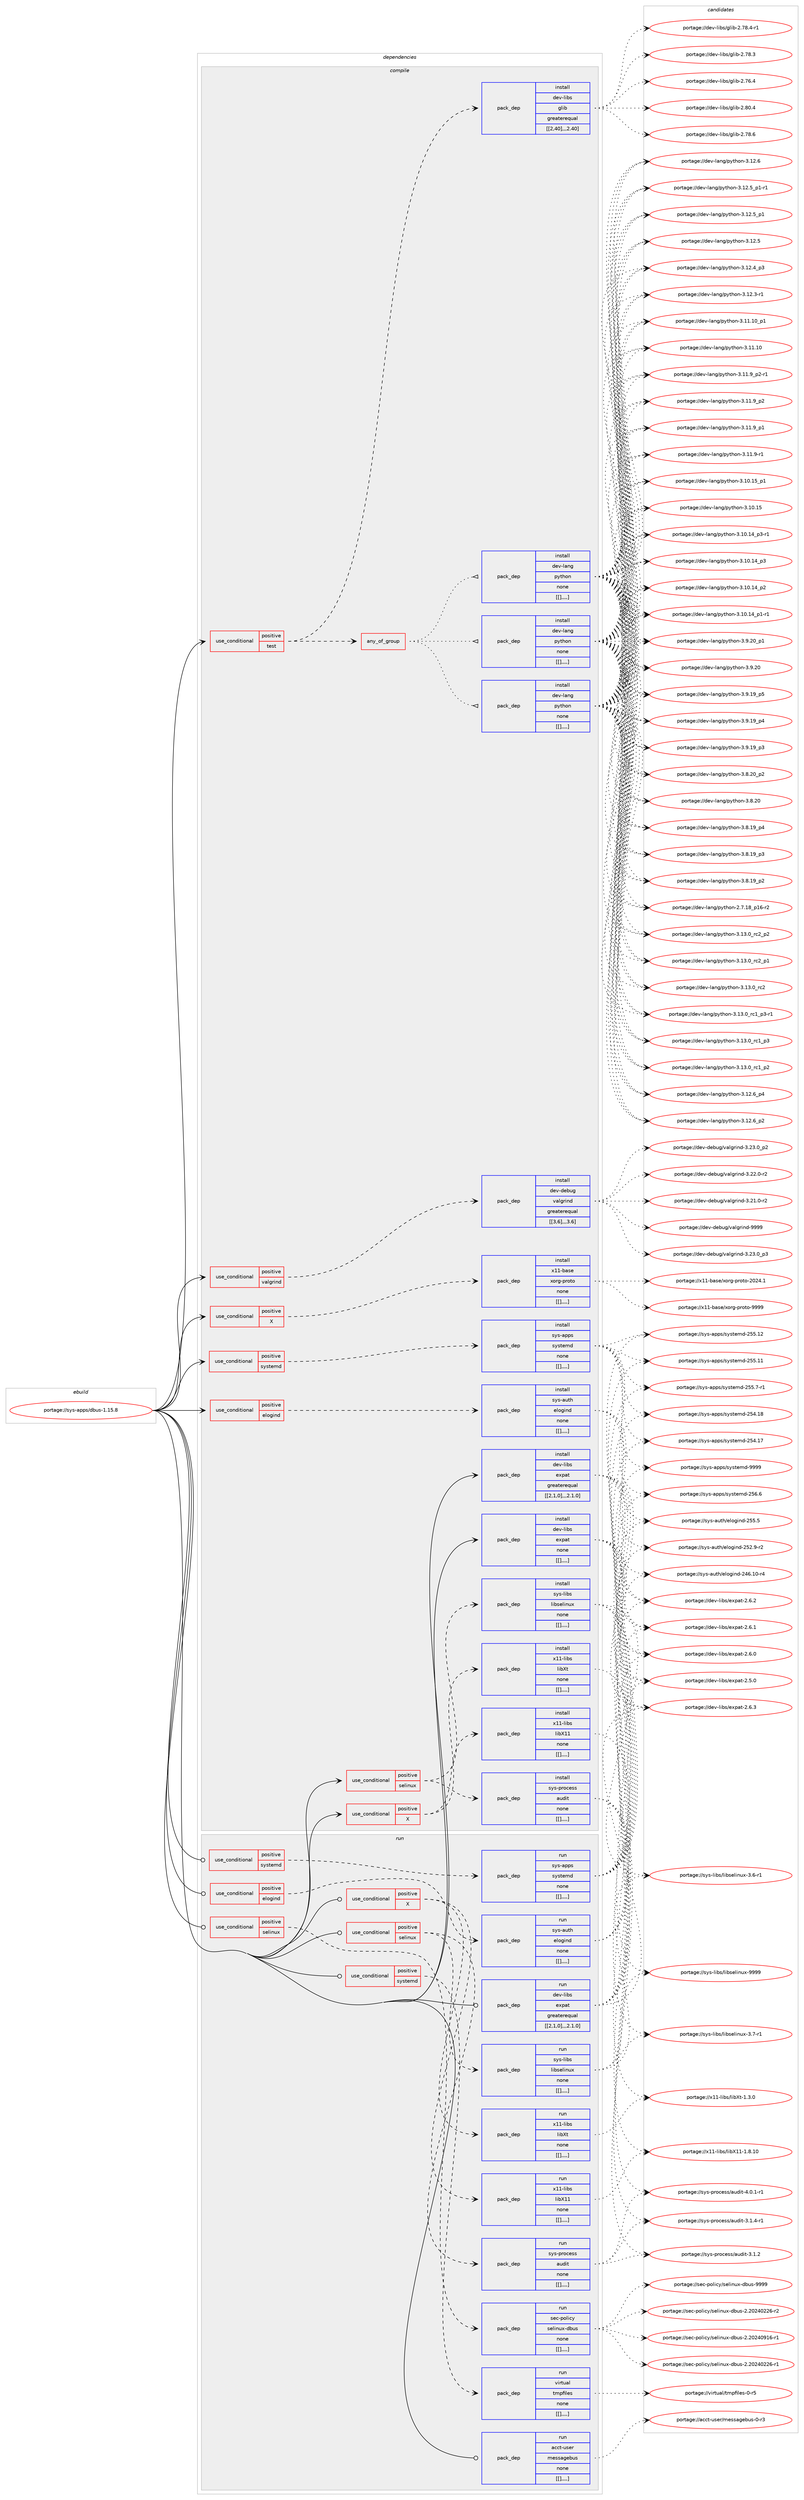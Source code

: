 digraph prolog {

# *************
# Graph options
# *************

newrank=true;
concentrate=true;
compound=true;
graph [rankdir=LR,fontname=Helvetica,fontsize=10,ranksep=1.5];#, ranksep=2.5, nodesep=0.2];
edge  [arrowhead=vee];
node  [fontname=Helvetica,fontsize=10];

# **********
# The ebuild
# **********

subgraph cluster_leftcol {
color=gray;
label=<<i>ebuild</i>>;
id [label="portage://sys-apps/dbus-1.15.8", color=red, width=4, href="../sys-apps/dbus-1.15.8.svg"];
}

# ****************
# The dependencies
# ****************

subgraph cluster_midcol {
color=gray;
label=<<i>dependencies</i>>;
subgraph cluster_compile {
fillcolor="#eeeeee";
style=filled;
label=<<i>compile</i>>;
subgraph cond2495 {
dependency7117 [label=<<TABLE BORDER="0" CELLBORDER="1" CELLSPACING="0" CELLPADDING="4"><TR><TD ROWSPAN="3" CELLPADDING="10">use_conditional</TD></TR><TR><TD>positive</TD></TR><TR><TD>X</TD></TR></TABLE>>, shape=none, color=red];
subgraph pack4599 {
dependency7118 [label=<<TABLE BORDER="0" CELLBORDER="1" CELLSPACING="0" CELLPADDING="4" WIDTH="220"><TR><TD ROWSPAN="6" CELLPADDING="30">pack_dep</TD></TR><TR><TD WIDTH="110">install</TD></TR><TR><TD>x11-base</TD></TR><TR><TD>xorg-proto</TD></TR><TR><TD>none</TD></TR><TR><TD>[[],,,,]</TD></TR></TABLE>>, shape=none, color=blue];
}
dependency7117:e -> dependency7118:w [weight=20,style="dashed",arrowhead="vee"];
}
id:e -> dependency7117:w [weight=20,style="solid",arrowhead="vee"];
subgraph cond2496 {
dependency7119 [label=<<TABLE BORDER="0" CELLBORDER="1" CELLSPACING="0" CELLPADDING="4"><TR><TD ROWSPAN="3" CELLPADDING="10">use_conditional</TD></TR><TR><TD>positive</TD></TR><TR><TD>X</TD></TR></TABLE>>, shape=none, color=red];
subgraph pack4600 {
dependency7120 [label=<<TABLE BORDER="0" CELLBORDER="1" CELLSPACING="0" CELLPADDING="4" WIDTH="220"><TR><TD ROWSPAN="6" CELLPADDING="30">pack_dep</TD></TR><TR><TD WIDTH="110">install</TD></TR><TR><TD>x11-libs</TD></TR><TR><TD>libX11</TD></TR><TR><TD>none</TD></TR><TR><TD>[[],,,,]</TD></TR></TABLE>>, shape=none, color=blue];
}
dependency7119:e -> dependency7120:w [weight=20,style="dashed",arrowhead="vee"];
subgraph pack4601 {
dependency7121 [label=<<TABLE BORDER="0" CELLBORDER="1" CELLSPACING="0" CELLPADDING="4" WIDTH="220"><TR><TD ROWSPAN="6" CELLPADDING="30">pack_dep</TD></TR><TR><TD WIDTH="110">install</TD></TR><TR><TD>x11-libs</TD></TR><TR><TD>libXt</TD></TR><TR><TD>none</TD></TR><TR><TD>[[],,,,]</TD></TR></TABLE>>, shape=none, color=blue];
}
dependency7119:e -> dependency7121:w [weight=20,style="dashed",arrowhead="vee"];
}
id:e -> dependency7119:w [weight=20,style="solid",arrowhead="vee"];
subgraph cond2497 {
dependency7122 [label=<<TABLE BORDER="0" CELLBORDER="1" CELLSPACING="0" CELLPADDING="4"><TR><TD ROWSPAN="3" CELLPADDING="10">use_conditional</TD></TR><TR><TD>positive</TD></TR><TR><TD>elogind</TD></TR></TABLE>>, shape=none, color=red];
subgraph pack4602 {
dependency7123 [label=<<TABLE BORDER="0" CELLBORDER="1" CELLSPACING="0" CELLPADDING="4" WIDTH="220"><TR><TD ROWSPAN="6" CELLPADDING="30">pack_dep</TD></TR><TR><TD WIDTH="110">install</TD></TR><TR><TD>sys-auth</TD></TR><TR><TD>elogind</TD></TR><TR><TD>none</TD></TR><TR><TD>[[],,,,]</TD></TR></TABLE>>, shape=none, color=blue];
}
dependency7122:e -> dependency7123:w [weight=20,style="dashed",arrowhead="vee"];
}
id:e -> dependency7122:w [weight=20,style="solid",arrowhead="vee"];
subgraph cond2498 {
dependency7124 [label=<<TABLE BORDER="0" CELLBORDER="1" CELLSPACING="0" CELLPADDING="4"><TR><TD ROWSPAN="3" CELLPADDING="10">use_conditional</TD></TR><TR><TD>positive</TD></TR><TR><TD>selinux</TD></TR></TABLE>>, shape=none, color=red];
subgraph pack4603 {
dependency7125 [label=<<TABLE BORDER="0" CELLBORDER="1" CELLSPACING="0" CELLPADDING="4" WIDTH="220"><TR><TD ROWSPAN="6" CELLPADDING="30">pack_dep</TD></TR><TR><TD WIDTH="110">install</TD></TR><TR><TD>sys-process</TD></TR><TR><TD>audit</TD></TR><TR><TD>none</TD></TR><TR><TD>[[],,,,]</TD></TR></TABLE>>, shape=none, color=blue];
}
dependency7124:e -> dependency7125:w [weight=20,style="dashed",arrowhead="vee"];
subgraph pack4604 {
dependency7126 [label=<<TABLE BORDER="0" CELLBORDER="1" CELLSPACING="0" CELLPADDING="4" WIDTH="220"><TR><TD ROWSPAN="6" CELLPADDING="30">pack_dep</TD></TR><TR><TD WIDTH="110">install</TD></TR><TR><TD>sys-libs</TD></TR><TR><TD>libselinux</TD></TR><TR><TD>none</TD></TR><TR><TD>[[],,,,]</TD></TR></TABLE>>, shape=none, color=blue];
}
dependency7124:e -> dependency7126:w [weight=20,style="dashed",arrowhead="vee"];
}
id:e -> dependency7124:w [weight=20,style="solid",arrowhead="vee"];
subgraph cond2499 {
dependency7127 [label=<<TABLE BORDER="0" CELLBORDER="1" CELLSPACING="0" CELLPADDING="4"><TR><TD ROWSPAN="3" CELLPADDING="10">use_conditional</TD></TR><TR><TD>positive</TD></TR><TR><TD>systemd</TD></TR></TABLE>>, shape=none, color=red];
subgraph pack4605 {
dependency7128 [label=<<TABLE BORDER="0" CELLBORDER="1" CELLSPACING="0" CELLPADDING="4" WIDTH="220"><TR><TD ROWSPAN="6" CELLPADDING="30">pack_dep</TD></TR><TR><TD WIDTH="110">install</TD></TR><TR><TD>sys-apps</TD></TR><TR><TD>systemd</TD></TR><TR><TD>none</TD></TR><TR><TD>[[],,,,]</TD></TR></TABLE>>, shape=none, color=blue];
}
dependency7127:e -> dependency7128:w [weight=20,style="dashed",arrowhead="vee"];
}
id:e -> dependency7127:w [weight=20,style="solid",arrowhead="vee"];
subgraph cond2500 {
dependency7129 [label=<<TABLE BORDER="0" CELLBORDER="1" CELLSPACING="0" CELLPADDING="4"><TR><TD ROWSPAN="3" CELLPADDING="10">use_conditional</TD></TR><TR><TD>positive</TD></TR><TR><TD>test</TD></TR></TABLE>>, shape=none, color=red];
subgraph any25 {
dependency7130 [label=<<TABLE BORDER="0" CELLBORDER="1" CELLSPACING="0" CELLPADDING="4"><TR><TD CELLPADDING="10">any_of_group</TD></TR></TABLE>>, shape=none, color=red];subgraph pack4606 {
dependency7131 [label=<<TABLE BORDER="0" CELLBORDER="1" CELLSPACING="0" CELLPADDING="4" WIDTH="220"><TR><TD ROWSPAN="6" CELLPADDING="30">pack_dep</TD></TR><TR><TD WIDTH="110">install</TD></TR><TR><TD>dev-lang</TD></TR><TR><TD>python</TD></TR><TR><TD>none</TD></TR><TR><TD>[[],,,,]</TD></TR></TABLE>>, shape=none, color=blue];
}
dependency7130:e -> dependency7131:w [weight=20,style="dotted",arrowhead="oinv"];
subgraph pack4607 {
dependency7132 [label=<<TABLE BORDER="0" CELLBORDER="1" CELLSPACING="0" CELLPADDING="4" WIDTH="220"><TR><TD ROWSPAN="6" CELLPADDING="30">pack_dep</TD></TR><TR><TD WIDTH="110">install</TD></TR><TR><TD>dev-lang</TD></TR><TR><TD>python</TD></TR><TR><TD>none</TD></TR><TR><TD>[[],,,,]</TD></TR></TABLE>>, shape=none, color=blue];
}
dependency7130:e -> dependency7132:w [weight=20,style="dotted",arrowhead="oinv"];
subgraph pack4608 {
dependency7133 [label=<<TABLE BORDER="0" CELLBORDER="1" CELLSPACING="0" CELLPADDING="4" WIDTH="220"><TR><TD ROWSPAN="6" CELLPADDING="30">pack_dep</TD></TR><TR><TD WIDTH="110">install</TD></TR><TR><TD>dev-lang</TD></TR><TR><TD>python</TD></TR><TR><TD>none</TD></TR><TR><TD>[[],,,,]</TD></TR></TABLE>>, shape=none, color=blue];
}
dependency7130:e -> dependency7133:w [weight=20,style="dotted",arrowhead="oinv"];
}
dependency7129:e -> dependency7130:w [weight=20,style="dashed",arrowhead="vee"];
subgraph pack4609 {
dependency7134 [label=<<TABLE BORDER="0" CELLBORDER="1" CELLSPACING="0" CELLPADDING="4" WIDTH="220"><TR><TD ROWSPAN="6" CELLPADDING="30">pack_dep</TD></TR><TR><TD WIDTH="110">install</TD></TR><TR><TD>dev-libs</TD></TR><TR><TD>glib</TD></TR><TR><TD>greaterequal</TD></TR><TR><TD>[[2,40],,,2.40]</TD></TR></TABLE>>, shape=none, color=blue];
}
dependency7129:e -> dependency7134:w [weight=20,style="dashed",arrowhead="vee"];
}
id:e -> dependency7129:w [weight=20,style="solid",arrowhead="vee"];
subgraph cond2501 {
dependency7135 [label=<<TABLE BORDER="0" CELLBORDER="1" CELLSPACING="0" CELLPADDING="4"><TR><TD ROWSPAN="3" CELLPADDING="10">use_conditional</TD></TR><TR><TD>positive</TD></TR><TR><TD>valgrind</TD></TR></TABLE>>, shape=none, color=red];
subgraph pack4610 {
dependency7136 [label=<<TABLE BORDER="0" CELLBORDER="1" CELLSPACING="0" CELLPADDING="4" WIDTH="220"><TR><TD ROWSPAN="6" CELLPADDING="30">pack_dep</TD></TR><TR><TD WIDTH="110">install</TD></TR><TR><TD>dev-debug</TD></TR><TR><TD>valgrind</TD></TR><TR><TD>greaterequal</TD></TR><TR><TD>[[3,6],,,3.6]</TD></TR></TABLE>>, shape=none, color=blue];
}
dependency7135:e -> dependency7136:w [weight=20,style="dashed",arrowhead="vee"];
}
id:e -> dependency7135:w [weight=20,style="solid",arrowhead="vee"];
subgraph pack4611 {
dependency7137 [label=<<TABLE BORDER="0" CELLBORDER="1" CELLSPACING="0" CELLPADDING="4" WIDTH="220"><TR><TD ROWSPAN="6" CELLPADDING="30">pack_dep</TD></TR><TR><TD WIDTH="110">install</TD></TR><TR><TD>dev-libs</TD></TR><TR><TD>expat</TD></TR><TR><TD>greaterequal</TD></TR><TR><TD>[[2,1,0],,,2.1.0]</TD></TR></TABLE>>, shape=none, color=blue];
}
id:e -> dependency7137:w [weight=20,style="solid",arrowhead="vee"];
subgraph pack4612 {
dependency7138 [label=<<TABLE BORDER="0" CELLBORDER="1" CELLSPACING="0" CELLPADDING="4" WIDTH="220"><TR><TD ROWSPAN="6" CELLPADDING="30">pack_dep</TD></TR><TR><TD WIDTH="110">install</TD></TR><TR><TD>dev-libs</TD></TR><TR><TD>expat</TD></TR><TR><TD>none</TD></TR><TR><TD>[[],,,,]</TD></TR></TABLE>>, shape=none, color=blue];
}
id:e -> dependency7138:w [weight=20,style="solid",arrowhead="vee"];
}
subgraph cluster_compileandrun {
fillcolor="#eeeeee";
style=filled;
label=<<i>compile and run</i>>;
}
subgraph cluster_run {
fillcolor="#eeeeee";
style=filled;
label=<<i>run</i>>;
subgraph cond2502 {
dependency7139 [label=<<TABLE BORDER="0" CELLBORDER="1" CELLSPACING="0" CELLPADDING="4"><TR><TD ROWSPAN="3" CELLPADDING="10">use_conditional</TD></TR><TR><TD>positive</TD></TR><TR><TD>X</TD></TR></TABLE>>, shape=none, color=red];
subgraph pack4613 {
dependency7140 [label=<<TABLE BORDER="0" CELLBORDER="1" CELLSPACING="0" CELLPADDING="4" WIDTH="220"><TR><TD ROWSPAN="6" CELLPADDING="30">pack_dep</TD></TR><TR><TD WIDTH="110">run</TD></TR><TR><TD>x11-libs</TD></TR><TR><TD>libX11</TD></TR><TR><TD>none</TD></TR><TR><TD>[[],,,,]</TD></TR></TABLE>>, shape=none, color=blue];
}
dependency7139:e -> dependency7140:w [weight=20,style="dashed",arrowhead="vee"];
subgraph pack4614 {
dependency7141 [label=<<TABLE BORDER="0" CELLBORDER="1" CELLSPACING="0" CELLPADDING="4" WIDTH="220"><TR><TD ROWSPAN="6" CELLPADDING="30">pack_dep</TD></TR><TR><TD WIDTH="110">run</TD></TR><TR><TD>x11-libs</TD></TR><TR><TD>libXt</TD></TR><TR><TD>none</TD></TR><TR><TD>[[],,,,]</TD></TR></TABLE>>, shape=none, color=blue];
}
dependency7139:e -> dependency7141:w [weight=20,style="dashed",arrowhead="vee"];
}
id:e -> dependency7139:w [weight=20,style="solid",arrowhead="odot"];
subgraph cond2503 {
dependency7142 [label=<<TABLE BORDER="0" CELLBORDER="1" CELLSPACING="0" CELLPADDING="4"><TR><TD ROWSPAN="3" CELLPADDING="10">use_conditional</TD></TR><TR><TD>positive</TD></TR><TR><TD>elogind</TD></TR></TABLE>>, shape=none, color=red];
subgraph pack4615 {
dependency7143 [label=<<TABLE BORDER="0" CELLBORDER="1" CELLSPACING="0" CELLPADDING="4" WIDTH="220"><TR><TD ROWSPAN="6" CELLPADDING="30">pack_dep</TD></TR><TR><TD WIDTH="110">run</TD></TR><TR><TD>sys-auth</TD></TR><TR><TD>elogind</TD></TR><TR><TD>none</TD></TR><TR><TD>[[],,,,]</TD></TR></TABLE>>, shape=none, color=blue];
}
dependency7142:e -> dependency7143:w [weight=20,style="dashed",arrowhead="vee"];
}
id:e -> dependency7142:w [weight=20,style="solid",arrowhead="odot"];
subgraph cond2504 {
dependency7144 [label=<<TABLE BORDER="0" CELLBORDER="1" CELLSPACING="0" CELLPADDING="4"><TR><TD ROWSPAN="3" CELLPADDING="10">use_conditional</TD></TR><TR><TD>positive</TD></TR><TR><TD>selinux</TD></TR></TABLE>>, shape=none, color=red];
subgraph pack4616 {
dependency7145 [label=<<TABLE BORDER="0" CELLBORDER="1" CELLSPACING="0" CELLPADDING="4" WIDTH="220"><TR><TD ROWSPAN="6" CELLPADDING="30">pack_dep</TD></TR><TR><TD WIDTH="110">run</TD></TR><TR><TD>sec-policy</TD></TR><TR><TD>selinux-dbus</TD></TR><TR><TD>none</TD></TR><TR><TD>[[],,,,]</TD></TR></TABLE>>, shape=none, color=blue];
}
dependency7144:e -> dependency7145:w [weight=20,style="dashed",arrowhead="vee"];
}
id:e -> dependency7144:w [weight=20,style="solid",arrowhead="odot"];
subgraph cond2505 {
dependency7146 [label=<<TABLE BORDER="0" CELLBORDER="1" CELLSPACING="0" CELLPADDING="4"><TR><TD ROWSPAN="3" CELLPADDING="10">use_conditional</TD></TR><TR><TD>positive</TD></TR><TR><TD>selinux</TD></TR></TABLE>>, shape=none, color=red];
subgraph pack4617 {
dependency7147 [label=<<TABLE BORDER="0" CELLBORDER="1" CELLSPACING="0" CELLPADDING="4" WIDTH="220"><TR><TD ROWSPAN="6" CELLPADDING="30">pack_dep</TD></TR><TR><TD WIDTH="110">run</TD></TR><TR><TD>sys-process</TD></TR><TR><TD>audit</TD></TR><TR><TD>none</TD></TR><TR><TD>[[],,,,]</TD></TR></TABLE>>, shape=none, color=blue];
}
dependency7146:e -> dependency7147:w [weight=20,style="dashed",arrowhead="vee"];
subgraph pack4618 {
dependency7148 [label=<<TABLE BORDER="0" CELLBORDER="1" CELLSPACING="0" CELLPADDING="4" WIDTH="220"><TR><TD ROWSPAN="6" CELLPADDING="30">pack_dep</TD></TR><TR><TD WIDTH="110">run</TD></TR><TR><TD>sys-libs</TD></TR><TR><TD>libselinux</TD></TR><TR><TD>none</TD></TR><TR><TD>[[],,,,]</TD></TR></TABLE>>, shape=none, color=blue];
}
dependency7146:e -> dependency7148:w [weight=20,style="dashed",arrowhead="vee"];
}
id:e -> dependency7146:w [weight=20,style="solid",arrowhead="odot"];
subgraph cond2506 {
dependency7149 [label=<<TABLE BORDER="0" CELLBORDER="1" CELLSPACING="0" CELLPADDING="4"><TR><TD ROWSPAN="3" CELLPADDING="10">use_conditional</TD></TR><TR><TD>positive</TD></TR><TR><TD>systemd</TD></TR></TABLE>>, shape=none, color=red];
subgraph pack4619 {
dependency7150 [label=<<TABLE BORDER="0" CELLBORDER="1" CELLSPACING="0" CELLPADDING="4" WIDTH="220"><TR><TD ROWSPAN="6" CELLPADDING="30">pack_dep</TD></TR><TR><TD WIDTH="110">run</TD></TR><TR><TD>sys-apps</TD></TR><TR><TD>systemd</TD></TR><TR><TD>none</TD></TR><TR><TD>[[],,,,]</TD></TR></TABLE>>, shape=none, color=blue];
}
dependency7149:e -> dependency7150:w [weight=20,style="dashed",arrowhead="vee"];
}
id:e -> dependency7149:w [weight=20,style="solid",arrowhead="odot"];
subgraph cond2507 {
dependency7151 [label=<<TABLE BORDER="0" CELLBORDER="1" CELLSPACING="0" CELLPADDING="4"><TR><TD ROWSPAN="3" CELLPADDING="10">use_conditional</TD></TR><TR><TD>positive</TD></TR><TR><TD>systemd</TD></TR></TABLE>>, shape=none, color=red];
subgraph pack4620 {
dependency7152 [label=<<TABLE BORDER="0" CELLBORDER="1" CELLSPACING="0" CELLPADDING="4" WIDTH="220"><TR><TD ROWSPAN="6" CELLPADDING="30">pack_dep</TD></TR><TR><TD WIDTH="110">run</TD></TR><TR><TD>virtual</TD></TR><TR><TD>tmpfiles</TD></TR><TR><TD>none</TD></TR><TR><TD>[[],,,,]</TD></TR></TABLE>>, shape=none, color=blue];
}
dependency7151:e -> dependency7152:w [weight=20,style="dashed",arrowhead="vee"];
}
id:e -> dependency7151:w [weight=20,style="solid",arrowhead="odot"];
subgraph pack4621 {
dependency7153 [label=<<TABLE BORDER="0" CELLBORDER="1" CELLSPACING="0" CELLPADDING="4" WIDTH="220"><TR><TD ROWSPAN="6" CELLPADDING="30">pack_dep</TD></TR><TR><TD WIDTH="110">run</TD></TR><TR><TD>acct-user</TD></TR><TR><TD>messagebus</TD></TR><TR><TD>none</TD></TR><TR><TD>[[],,,,]</TD></TR></TABLE>>, shape=none, color=blue];
}
id:e -> dependency7153:w [weight=20,style="solid",arrowhead="odot"];
subgraph pack4622 {
dependency7154 [label=<<TABLE BORDER="0" CELLBORDER="1" CELLSPACING="0" CELLPADDING="4" WIDTH="220"><TR><TD ROWSPAN="6" CELLPADDING="30">pack_dep</TD></TR><TR><TD WIDTH="110">run</TD></TR><TR><TD>dev-libs</TD></TR><TR><TD>expat</TD></TR><TR><TD>greaterequal</TD></TR><TR><TD>[[2,1,0],,,2.1.0]</TD></TR></TABLE>>, shape=none, color=blue];
}
id:e -> dependency7154:w [weight=20,style="solid",arrowhead="odot"];
}
}

# **************
# The candidates
# **************

subgraph cluster_choices {
rank=same;
color=gray;
label=<<i>candidates</i>>;

subgraph choice4599 {
color=black;
nodesep=1;
choice120494945989711510147120111114103451121141111161114557575757 [label="portage://x11-base/xorg-proto-9999", color=red, width=4,href="../x11-base/xorg-proto-9999.svg"];
choice1204949459897115101471201111141034511211411111611145504850524649 [label="portage://x11-base/xorg-proto-2024.1", color=red, width=4,href="../x11-base/xorg-proto-2024.1.svg"];
dependency7118:e -> choice120494945989711510147120111114103451121141111161114557575757:w [style=dotted,weight="100"];
dependency7118:e -> choice1204949459897115101471201111141034511211411111611145504850524649:w [style=dotted,weight="100"];
}
subgraph choice4600 {
color=black;
nodesep=1;
choice12049494510810598115471081059888494945494656464948 [label="portage://x11-libs/libX11-1.8.10", color=red, width=4,href="../x11-libs/libX11-1.8.10.svg"];
dependency7120:e -> choice12049494510810598115471081059888494945494656464948:w [style=dotted,weight="100"];
}
subgraph choice4601 {
color=black;
nodesep=1;
choice12049494510810598115471081059888116454946514648 [label="portage://x11-libs/libXt-1.3.0", color=red, width=4,href="../x11-libs/libXt-1.3.0.svg"];
dependency7121:e -> choice12049494510810598115471081059888116454946514648:w [style=dotted,weight="100"];
}
subgraph choice4602 {
color=black;
nodesep=1;
choice115121115459711711610447101108111103105110100455053534653 [label="portage://sys-auth/elogind-255.5", color=red, width=4,href="../sys-auth/elogind-255.5.svg"];
choice1151211154597117116104471011081111031051101004550535046574511450 [label="portage://sys-auth/elogind-252.9-r2", color=red, width=4,href="../sys-auth/elogind-252.9-r2.svg"];
choice115121115459711711610447101108111103105110100455052544649484511452 [label="portage://sys-auth/elogind-246.10-r4", color=red, width=4,href="../sys-auth/elogind-246.10-r4.svg"];
dependency7123:e -> choice115121115459711711610447101108111103105110100455053534653:w [style=dotted,weight="100"];
dependency7123:e -> choice1151211154597117116104471011081111031051101004550535046574511450:w [style=dotted,weight="100"];
dependency7123:e -> choice115121115459711711610447101108111103105110100455052544649484511452:w [style=dotted,weight="100"];
}
subgraph choice4603 {
color=black;
nodesep=1;
choice115121115451121141119910111511547971171001051164552464846494511449 [label="portage://sys-process/audit-4.0.1-r1", color=red, width=4,href="../sys-process/audit-4.0.1-r1.svg"];
choice115121115451121141119910111511547971171001051164551464946524511449 [label="portage://sys-process/audit-3.1.4-r1", color=red, width=4,href="../sys-process/audit-3.1.4-r1.svg"];
choice11512111545112114111991011151154797117100105116455146494650 [label="portage://sys-process/audit-3.1.2", color=red, width=4,href="../sys-process/audit-3.1.2.svg"];
dependency7125:e -> choice115121115451121141119910111511547971171001051164552464846494511449:w [style=dotted,weight="100"];
dependency7125:e -> choice115121115451121141119910111511547971171001051164551464946524511449:w [style=dotted,weight="100"];
dependency7125:e -> choice11512111545112114111991011151154797117100105116455146494650:w [style=dotted,weight="100"];
}
subgraph choice4604 {
color=black;
nodesep=1;
choice115121115451081059811547108105981151011081051101171204557575757 [label="portage://sys-libs/libselinux-9999", color=red, width=4,href="../sys-libs/libselinux-9999.svg"];
choice11512111545108105981154710810598115101108105110117120455146554511449 [label="portage://sys-libs/libselinux-3.7-r1", color=red, width=4,href="../sys-libs/libselinux-3.7-r1.svg"];
choice11512111545108105981154710810598115101108105110117120455146544511449 [label="portage://sys-libs/libselinux-3.6-r1", color=red, width=4,href="../sys-libs/libselinux-3.6-r1.svg"];
dependency7126:e -> choice115121115451081059811547108105981151011081051101171204557575757:w [style=dotted,weight="100"];
dependency7126:e -> choice11512111545108105981154710810598115101108105110117120455146554511449:w [style=dotted,weight="100"];
dependency7126:e -> choice11512111545108105981154710810598115101108105110117120455146544511449:w [style=dotted,weight="100"];
}
subgraph choice4605 {
color=black;
nodesep=1;
choice1151211154597112112115471151211151161011091004557575757 [label="portage://sys-apps/systemd-9999", color=red, width=4,href="../sys-apps/systemd-9999.svg"];
choice115121115459711211211547115121115116101109100455053544654 [label="portage://sys-apps/systemd-256.6", color=red, width=4,href="../sys-apps/systemd-256.6.svg"];
choice11512111545971121121154711512111511610110910045505353464950 [label="portage://sys-apps/systemd-255.12", color=red, width=4,href="../sys-apps/systemd-255.12.svg"];
choice11512111545971121121154711512111511610110910045505353464949 [label="portage://sys-apps/systemd-255.11", color=red, width=4,href="../sys-apps/systemd-255.11.svg"];
choice1151211154597112112115471151211151161011091004550535346554511449 [label="portage://sys-apps/systemd-255.7-r1", color=red, width=4,href="../sys-apps/systemd-255.7-r1.svg"];
choice11512111545971121121154711512111511610110910045505352464956 [label="portage://sys-apps/systemd-254.18", color=red, width=4,href="../sys-apps/systemd-254.18.svg"];
choice11512111545971121121154711512111511610110910045505352464955 [label="portage://sys-apps/systemd-254.17", color=red, width=4,href="../sys-apps/systemd-254.17.svg"];
dependency7128:e -> choice1151211154597112112115471151211151161011091004557575757:w [style=dotted,weight="100"];
dependency7128:e -> choice115121115459711211211547115121115116101109100455053544654:w [style=dotted,weight="100"];
dependency7128:e -> choice11512111545971121121154711512111511610110910045505353464950:w [style=dotted,weight="100"];
dependency7128:e -> choice11512111545971121121154711512111511610110910045505353464949:w [style=dotted,weight="100"];
dependency7128:e -> choice1151211154597112112115471151211151161011091004550535346554511449:w [style=dotted,weight="100"];
dependency7128:e -> choice11512111545971121121154711512111511610110910045505352464956:w [style=dotted,weight="100"];
dependency7128:e -> choice11512111545971121121154711512111511610110910045505352464955:w [style=dotted,weight="100"];
}
subgraph choice4606 {
color=black;
nodesep=1;
choice100101118451089711010347112121116104111110455146495146489511499509511250 [label="portage://dev-lang/python-3.13.0_rc2_p2", color=red, width=4,href="../dev-lang/python-3.13.0_rc2_p2.svg"];
choice100101118451089711010347112121116104111110455146495146489511499509511249 [label="portage://dev-lang/python-3.13.0_rc2_p1", color=red, width=4,href="../dev-lang/python-3.13.0_rc2_p1.svg"];
choice10010111845108971101034711212111610411111045514649514648951149950 [label="portage://dev-lang/python-3.13.0_rc2", color=red, width=4,href="../dev-lang/python-3.13.0_rc2.svg"];
choice1001011184510897110103471121211161041111104551464951464895114994995112514511449 [label="portage://dev-lang/python-3.13.0_rc1_p3-r1", color=red, width=4,href="../dev-lang/python-3.13.0_rc1_p3-r1.svg"];
choice100101118451089711010347112121116104111110455146495146489511499499511251 [label="portage://dev-lang/python-3.13.0_rc1_p3", color=red, width=4,href="../dev-lang/python-3.13.0_rc1_p3.svg"];
choice100101118451089711010347112121116104111110455146495146489511499499511250 [label="portage://dev-lang/python-3.13.0_rc1_p2", color=red, width=4,href="../dev-lang/python-3.13.0_rc1_p2.svg"];
choice100101118451089711010347112121116104111110455146495046549511252 [label="portage://dev-lang/python-3.12.6_p4", color=red, width=4,href="../dev-lang/python-3.12.6_p4.svg"];
choice100101118451089711010347112121116104111110455146495046549511250 [label="portage://dev-lang/python-3.12.6_p2", color=red, width=4,href="../dev-lang/python-3.12.6_p2.svg"];
choice10010111845108971101034711212111610411111045514649504654 [label="portage://dev-lang/python-3.12.6", color=red, width=4,href="../dev-lang/python-3.12.6.svg"];
choice1001011184510897110103471121211161041111104551464950465395112494511449 [label="portage://dev-lang/python-3.12.5_p1-r1", color=red, width=4,href="../dev-lang/python-3.12.5_p1-r1.svg"];
choice100101118451089711010347112121116104111110455146495046539511249 [label="portage://dev-lang/python-3.12.5_p1", color=red, width=4,href="../dev-lang/python-3.12.5_p1.svg"];
choice10010111845108971101034711212111610411111045514649504653 [label="portage://dev-lang/python-3.12.5", color=red, width=4,href="../dev-lang/python-3.12.5.svg"];
choice100101118451089711010347112121116104111110455146495046529511251 [label="portage://dev-lang/python-3.12.4_p3", color=red, width=4,href="../dev-lang/python-3.12.4_p3.svg"];
choice100101118451089711010347112121116104111110455146495046514511449 [label="portage://dev-lang/python-3.12.3-r1", color=red, width=4,href="../dev-lang/python-3.12.3-r1.svg"];
choice10010111845108971101034711212111610411111045514649494649489511249 [label="portage://dev-lang/python-3.11.10_p1", color=red, width=4,href="../dev-lang/python-3.11.10_p1.svg"];
choice1001011184510897110103471121211161041111104551464949464948 [label="portage://dev-lang/python-3.11.10", color=red, width=4,href="../dev-lang/python-3.11.10.svg"];
choice1001011184510897110103471121211161041111104551464949465795112504511449 [label="portage://dev-lang/python-3.11.9_p2-r1", color=red, width=4,href="../dev-lang/python-3.11.9_p2-r1.svg"];
choice100101118451089711010347112121116104111110455146494946579511250 [label="portage://dev-lang/python-3.11.9_p2", color=red, width=4,href="../dev-lang/python-3.11.9_p2.svg"];
choice100101118451089711010347112121116104111110455146494946579511249 [label="portage://dev-lang/python-3.11.9_p1", color=red, width=4,href="../dev-lang/python-3.11.9_p1.svg"];
choice100101118451089711010347112121116104111110455146494946574511449 [label="portage://dev-lang/python-3.11.9-r1", color=red, width=4,href="../dev-lang/python-3.11.9-r1.svg"];
choice10010111845108971101034711212111610411111045514649484649539511249 [label="portage://dev-lang/python-3.10.15_p1", color=red, width=4,href="../dev-lang/python-3.10.15_p1.svg"];
choice1001011184510897110103471121211161041111104551464948464953 [label="portage://dev-lang/python-3.10.15", color=red, width=4,href="../dev-lang/python-3.10.15.svg"];
choice100101118451089711010347112121116104111110455146494846495295112514511449 [label="portage://dev-lang/python-3.10.14_p3-r1", color=red, width=4,href="../dev-lang/python-3.10.14_p3-r1.svg"];
choice10010111845108971101034711212111610411111045514649484649529511251 [label="portage://dev-lang/python-3.10.14_p3", color=red, width=4,href="../dev-lang/python-3.10.14_p3.svg"];
choice10010111845108971101034711212111610411111045514649484649529511250 [label="portage://dev-lang/python-3.10.14_p2", color=red, width=4,href="../dev-lang/python-3.10.14_p2.svg"];
choice100101118451089711010347112121116104111110455146494846495295112494511449 [label="portage://dev-lang/python-3.10.14_p1-r1", color=red, width=4,href="../dev-lang/python-3.10.14_p1-r1.svg"];
choice100101118451089711010347112121116104111110455146574650489511249 [label="portage://dev-lang/python-3.9.20_p1", color=red, width=4,href="../dev-lang/python-3.9.20_p1.svg"];
choice10010111845108971101034711212111610411111045514657465048 [label="portage://dev-lang/python-3.9.20", color=red, width=4,href="../dev-lang/python-3.9.20.svg"];
choice100101118451089711010347112121116104111110455146574649579511253 [label="portage://dev-lang/python-3.9.19_p5", color=red, width=4,href="../dev-lang/python-3.9.19_p5.svg"];
choice100101118451089711010347112121116104111110455146574649579511252 [label="portage://dev-lang/python-3.9.19_p4", color=red, width=4,href="../dev-lang/python-3.9.19_p4.svg"];
choice100101118451089711010347112121116104111110455146574649579511251 [label="portage://dev-lang/python-3.9.19_p3", color=red, width=4,href="../dev-lang/python-3.9.19_p3.svg"];
choice100101118451089711010347112121116104111110455146564650489511250 [label="portage://dev-lang/python-3.8.20_p2", color=red, width=4,href="../dev-lang/python-3.8.20_p2.svg"];
choice10010111845108971101034711212111610411111045514656465048 [label="portage://dev-lang/python-3.8.20", color=red, width=4,href="../dev-lang/python-3.8.20.svg"];
choice100101118451089711010347112121116104111110455146564649579511252 [label="portage://dev-lang/python-3.8.19_p4", color=red, width=4,href="../dev-lang/python-3.8.19_p4.svg"];
choice100101118451089711010347112121116104111110455146564649579511251 [label="portage://dev-lang/python-3.8.19_p3", color=red, width=4,href="../dev-lang/python-3.8.19_p3.svg"];
choice100101118451089711010347112121116104111110455146564649579511250 [label="portage://dev-lang/python-3.8.19_p2", color=red, width=4,href="../dev-lang/python-3.8.19_p2.svg"];
choice100101118451089711010347112121116104111110455046554649569511249544511450 [label="portage://dev-lang/python-2.7.18_p16-r2", color=red, width=4,href="../dev-lang/python-2.7.18_p16-r2.svg"];
dependency7131:e -> choice100101118451089711010347112121116104111110455146495146489511499509511250:w [style=dotted,weight="100"];
dependency7131:e -> choice100101118451089711010347112121116104111110455146495146489511499509511249:w [style=dotted,weight="100"];
dependency7131:e -> choice10010111845108971101034711212111610411111045514649514648951149950:w [style=dotted,weight="100"];
dependency7131:e -> choice1001011184510897110103471121211161041111104551464951464895114994995112514511449:w [style=dotted,weight="100"];
dependency7131:e -> choice100101118451089711010347112121116104111110455146495146489511499499511251:w [style=dotted,weight="100"];
dependency7131:e -> choice100101118451089711010347112121116104111110455146495146489511499499511250:w [style=dotted,weight="100"];
dependency7131:e -> choice100101118451089711010347112121116104111110455146495046549511252:w [style=dotted,weight="100"];
dependency7131:e -> choice100101118451089711010347112121116104111110455146495046549511250:w [style=dotted,weight="100"];
dependency7131:e -> choice10010111845108971101034711212111610411111045514649504654:w [style=dotted,weight="100"];
dependency7131:e -> choice1001011184510897110103471121211161041111104551464950465395112494511449:w [style=dotted,weight="100"];
dependency7131:e -> choice100101118451089711010347112121116104111110455146495046539511249:w [style=dotted,weight="100"];
dependency7131:e -> choice10010111845108971101034711212111610411111045514649504653:w [style=dotted,weight="100"];
dependency7131:e -> choice100101118451089711010347112121116104111110455146495046529511251:w [style=dotted,weight="100"];
dependency7131:e -> choice100101118451089711010347112121116104111110455146495046514511449:w [style=dotted,weight="100"];
dependency7131:e -> choice10010111845108971101034711212111610411111045514649494649489511249:w [style=dotted,weight="100"];
dependency7131:e -> choice1001011184510897110103471121211161041111104551464949464948:w [style=dotted,weight="100"];
dependency7131:e -> choice1001011184510897110103471121211161041111104551464949465795112504511449:w [style=dotted,weight="100"];
dependency7131:e -> choice100101118451089711010347112121116104111110455146494946579511250:w [style=dotted,weight="100"];
dependency7131:e -> choice100101118451089711010347112121116104111110455146494946579511249:w [style=dotted,weight="100"];
dependency7131:e -> choice100101118451089711010347112121116104111110455146494946574511449:w [style=dotted,weight="100"];
dependency7131:e -> choice10010111845108971101034711212111610411111045514649484649539511249:w [style=dotted,weight="100"];
dependency7131:e -> choice1001011184510897110103471121211161041111104551464948464953:w [style=dotted,weight="100"];
dependency7131:e -> choice100101118451089711010347112121116104111110455146494846495295112514511449:w [style=dotted,weight="100"];
dependency7131:e -> choice10010111845108971101034711212111610411111045514649484649529511251:w [style=dotted,weight="100"];
dependency7131:e -> choice10010111845108971101034711212111610411111045514649484649529511250:w [style=dotted,weight="100"];
dependency7131:e -> choice100101118451089711010347112121116104111110455146494846495295112494511449:w [style=dotted,weight="100"];
dependency7131:e -> choice100101118451089711010347112121116104111110455146574650489511249:w [style=dotted,weight="100"];
dependency7131:e -> choice10010111845108971101034711212111610411111045514657465048:w [style=dotted,weight="100"];
dependency7131:e -> choice100101118451089711010347112121116104111110455146574649579511253:w [style=dotted,weight="100"];
dependency7131:e -> choice100101118451089711010347112121116104111110455146574649579511252:w [style=dotted,weight="100"];
dependency7131:e -> choice100101118451089711010347112121116104111110455146574649579511251:w [style=dotted,weight="100"];
dependency7131:e -> choice100101118451089711010347112121116104111110455146564650489511250:w [style=dotted,weight="100"];
dependency7131:e -> choice10010111845108971101034711212111610411111045514656465048:w [style=dotted,weight="100"];
dependency7131:e -> choice100101118451089711010347112121116104111110455146564649579511252:w [style=dotted,weight="100"];
dependency7131:e -> choice100101118451089711010347112121116104111110455146564649579511251:w [style=dotted,weight="100"];
dependency7131:e -> choice100101118451089711010347112121116104111110455146564649579511250:w [style=dotted,weight="100"];
dependency7131:e -> choice100101118451089711010347112121116104111110455046554649569511249544511450:w [style=dotted,weight="100"];
}
subgraph choice4607 {
color=black;
nodesep=1;
choice100101118451089711010347112121116104111110455146495146489511499509511250 [label="portage://dev-lang/python-3.13.0_rc2_p2", color=red, width=4,href="../dev-lang/python-3.13.0_rc2_p2.svg"];
choice100101118451089711010347112121116104111110455146495146489511499509511249 [label="portage://dev-lang/python-3.13.0_rc2_p1", color=red, width=4,href="../dev-lang/python-3.13.0_rc2_p1.svg"];
choice10010111845108971101034711212111610411111045514649514648951149950 [label="portage://dev-lang/python-3.13.0_rc2", color=red, width=4,href="../dev-lang/python-3.13.0_rc2.svg"];
choice1001011184510897110103471121211161041111104551464951464895114994995112514511449 [label="portage://dev-lang/python-3.13.0_rc1_p3-r1", color=red, width=4,href="../dev-lang/python-3.13.0_rc1_p3-r1.svg"];
choice100101118451089711010347112121116104111110455146495146489511499499511251 [label="portage://dev-lang/python-3.13.0_rc1_p3", color=red, width=4,href="../dev-lang/python-3.13.0_rc1_p3.svg"];
choice100101118451089711010347112121116104111110455146495146489511499499511250 [label="portage://dev-lang/python-3.13.0_rc1_p2", color=red, width=4,href="../dev-lang/python-3.13.0_rc1_p2.svg"];
choice100101118451089711010347112121116104111110455146495046549511252 [label="portage://dev-lang/python-3.12.6_p4", color=red, width=4,href="../dev-lang/python-3.12.6_p4.svg"];
choice100101118451089711010347112121116104111110455146495046549511250 [label="portage://dev-lang/python-3.12.6_p2", color=red, width=4,href="../dev-lang/python-3.12.6_p2.svg"];
choice10010111845108971101034711212111610411111045514649504654 [label="portage://dev-lang/python-3.12.6", color=red, width=4,href="../dev-lang/python-3.12.6.svg"];
choice1001011184510897110103471121211161041111104551464950465395112494511449 [label="portage://dev-lang/python-3.12.5_p1-r1", color=red, width=4,href="../dev-lang/python-3.12.5_p1-r1.svg"];
choice100101118451089711010347112121116104111110455146495046539511249 [label="portage://dev-lang/python-3.12.5_p1", color=red, width=4,href="../dev-lang/python-3.12.5_p1.svg"];
choice10010111845108971101034711212111610411111045514649504653 [label="portage://dev-lang/python-3.12.5", color=red, width=4,href="../dev-lang/python-3.12.5.svg"];
choice100101118451089711010347112121116104111110455146495046529511251 [label="portage://dev-lang/python-3.12.4_p3", color=red, width=4,href="../dev-lang/python-3.12.4_p3.svg"];
choice100101118451089711010347112121116104111110455146495046514511449 [label="portage://dev-lang/python-3.12.3-r1", color=red, width=4,href="../dev-lang/python-3.12.3-r1.svg"];
choice10010111845108971101034711212111610411111045514649494649489511249 [label="portage://dev-lang/python-3.11.10_p1", color=red, width=4,href="../dev-lang/python-3.11.10_p1.svg"];
choice1001011184510897110103471121211161041111104551464949464948 [label="portage://dev-lang/python-3.11.10", color=red, width=4,href="../dev-lang/python-3.11.10.svg"];
choice1001011184510897110103471121211161041111104551464949465795112504511449 [label="portage://dev-lang/python-3.11.9_p2-r1", color=red, width=4,href="../dev-lang/python-3.11.9_p2-r1.svg"];
choice100101118451089711010347112121116104111110455146494946579511250 [label="portage://dev-lang/python-3.11.9_p2", color=red, width=4,href="../dev-lang/python-3.11.9_p2.svg"];
choice100101118451089711010347112121116104111110455146494946579511249 [label="portage://dev-lang/python-3.11.9_p1", color=red, width=4,href="../dev-lang/python-3.11.9_p1.svg"];
choice100101118451089711010347112121116104111110455146494946574511449 [label="portage://dev-lang/python-3.11.9-r1", color=red, width=4,href="../dev-lang/python-3.11.9-r1.svg"];
choice10010111845108971101034711212111610411111045514649484649539511249 [label="portage://dev-lang/python-3.10.15_p1", color=red, width=4,href="../dev-lang/python-3.10.15_p1.svg"];
choice1001011184510897110103471121211161041111104551464948464953 [label="portage://dev-lang/python-3.10.15", color=red, width=4,href="../dev-lang/python-3.10.15.svg"];
choice100101118451089711010347112121116104111110455146494846495295112514511449 [label="portage://dev-lang/python-3.10.14_p3-r1", color=red, width=4,href="../dev-lang/python-3.10.14_p3-r1.svg"];
choice10010111845108971101034711212111610411111045514649484649529511251 [label="portage://dev-lang/python-3.10.14_p3", color=red, width=4,href="../dev-lang/python-3.10.14_p3.svg"];
choice10010111845108971101034711212111610411111045514649484649529511250 [label="portage://dev-lang/python-3.10.14_p2", color=red, width=4,href="../dev-lang/python-3.10.14_p2.svg"];
choice100101118451089711010347112121116104111110455146494846495295112494511449 [label="portage://dev-lang/python-3.10.14_p1-r1", color=red, width=4,href="../dev-lang/python-3.10.14_p1-r1.svg"];
choice100101118451089711010347112121116104111110455146574650489511249 [label="portage://dev-lang/python-3.9.20_p1", color=red, width=4,href="../dev-lang/python-3.9.20_p1.svg"];
choice10010111845108971101034711212111610411111045514657465048 [label="portage://dev-lang/python-3.9.20", color=red, width=4,href="../dev-lang/python-3.9.20.svg"];
choice100101118451089711010347112121116104111110455146574649579511253 [label="portage://dev-lang/python-3.9.19_p5", color=red, width=4,href="../dev-lang/python-3.9.19_p5.svg"];
choice100101118451089711010347112121116104111110455146574649579511252 [label="portage://dev-lang/python-3.9.19_p4", color=red, width=4,href="../dev-lang/python-3.9.19_p4.svg"];
choice100101118451089711010347112121116104111110455146574649579511251 [label="portage://dev-lang/python-3.9.19_p3", color=red, width=4,href="../dev-lang/python-3.9.19_p3.svg"];
choice100101118451089711010347112121116104111110455146564650489511250 [label="portage://dev-lang/python-3.8.20_p2", color=red, width=4,href="../dev-lang/python-3.8.20_p2.svg"];
choice10010111845108971101034711212111610411111045514656465048 [label="portage://dev-lang/python-3.8.20", color=red, width=4,href="../dev-lang/python-3.8.20.svg"];
choice100101118451089711010347112121116104111110455146564649579511252 [label="portage://dev-lang/python-3.8.19_p4", color=red, width=4,href="../dev-lang/python-3.8.19_p4.svg"];
choice100101118451089711010347112121116104111110455146564649579511251 [label="portage://dev-lang/python-3.8.19_p3", color=red, width=4,href="../dev-lang/python-3.8.19_p3.svg"];
choice100101118451089711010347112121116104111110455146564649579511250 [label="portage://dev-lang/python-3.8.19_p2", color=red, width=4,href="../dev-lang/python-3.8.19_p2.svg"];
choice100101118451089711010347112121116104111110455046554649569511249544511450 [label="portage://dev-lang/python-2.7.18_p16-r2", color=red, width=4,href="../dev-lang/python-2.7.18_p16-r2.svg"];
dependency7132:e -> choice100101118451089711010347112121116104111110455146495146489511499509511250:w [style=dotted,weight="100"];
dependency7132:e -> choice100101118451089711010347112121116104111110455146495146489511499509511249:w [style=dotted,weight="100"];
dependency7132:e -> choice10010111845108971101034711212111610411111045514649514648951149950:w [style=dotted,weight="100"];
dependency7132:e -> choice1001011184510897110103471121211161041111104551464951464895114994995112514511449:w [style=dotted,weight="100"];
dependency7132:e -> choice100101118451089711010347112121116104111110455146495146489511499499511251:w [style=dotted,weight="100"];
dependency7132:e -> choice100101118451089711010347112121116104111110455146495146489511499499511250:w [style=dotted,weight="100"];
dependency7132:e -> choice100101118451089711010347112121116104111110455146495046549511252:w [style=dotted,weight="100"];
dependency7132:e -> choice100101118451089711010347112121116104111110455146495046549511250:w [style=dotted,weight="100"];
dependency7132:e -> choice10010111845108971101034711212111610411111045514649504654:w [style=dotted,weight="100"];
dependency7132:e -> choice1001011184510897110103471121211161041111104551464950465395112494511449:w [style=dotted,weight="100"];
dependency7132:e -> choice100101118451089711010347112121116104111110455146495046539511249:w [style=dotted,weight="100"];
dependency7132:e -> choice10010111845108971101034711212111610411111045514649504653:w [style=dotted,weight="100"];
dependency7132:e -> choice100101118451089711010347112121116104111110455146495046529511251:w [style=dotted,weight="100"];
dependency7132:e -> choice100101118451089711010347112121116104111110455146495046514511449:w [style=dotted,weight="100"];
dependency7132:e -> choice10010111845108971101034711212111610411111045514649494649489511249:w [style=dotted,weight="100"];
dependency7132:e -> choice1001011184510897110103471121211161041111104551464949464948:w [style=dotted,weight="100"];
dependency7132:e -> choice1001011184510897110103471121211161041111104551464949465795112504511449:w [style=dotted,weight="100"];
dependency7132:e -> choice100101118451089711010347112121116104111110455146494946579511250:w [style=dotted,weight="100"];
dependency7132:e -> choice100101118451089711010347112121116104111110455146494946579511249:w [style=dotted,weight="100"];
dependency7132:e -> choice100101118451089711010347112121116104111110455146494946574511449:w [style=dotted,weight="100"];
dependency7132:e -> choice10010111845108971101034711212111610411111045514649484649539511249:w [style=dotted,weight="100"];
dependency7132:e -> choice1001011184510897110103471121211161041111104551464948464953:w [style=dotted,weight="100"];
dependency7132:e -> choice100101118451089711010347112121116104111110455146494846495295112514511449:w [style=dotted,weight="100"];
dependency7132:e -> choice10010111845108971101034711212111610411111045514649484649529511251:w [style=dotted,weight="100"];
dependency7132:e -> choice10010111845108971101034711212111610411111045514649484649529511250:w [style=dotted,weight="100"];
dependency7132:e -> choice100101118451089711010347112121116104111110455146494846495295112494511449:w [style=dotted,weight="100"];
dependency7132:e -> choice100101118451089711010347112121116104111110455146574650489511249:w [style=dotted,weight="100"];
dependency7132:e -> choice10010111845108971101034711212111610411111045514657465048:w [style=dotted,weight="100"];
dependency7132:e -> choice100101118451089711010347112121116104111110455146574649579511253:w [style=dotted,weight="100"];
dependency7132:e -> choice100101118451089711010347112121116104111110455146574649579511252:w [style=dotted,weight="100"];
dependency7132:e -> choice100101118451089711010347112121116104111110455146574649579511251:w [style=dotted,weight="100"];
dependency7132:e -> choice100101118451089711010347112121116104111110455146564650489511250:w [style=dotted,weight="100"];
dependency7132:e -> choice10010111845108971101034711212111610411111045514656465048:w [style=dotted,weight="100"];
dependency7132:e -> choice100101118451089711010347112121116104111110455146564649579511252:w [style=dotted,weight="100"];
dependency7132:e -> choice100101118451089711010347112121116104111110455146564649579511251:w [style=dotted,weight="100"];
dependency7132:e -> choice100101118451089711010347112121116104111110455146564649579511250:w [style=dotted,weight="100"];
dependency7132:e -> choice100101118451089711010347112121116104111110455046554649569511249544511450:w [style=dotted,weight="100"];
}
subgraph choice4608 {
color=black;
nodesep=1;
choice100101118451089711010347112121116104111110455146495146489511499509511250 [label="portage://dev-lang/python-3.13.0_rc2_p2", color=red, width=4,href="../dev-lang/python-3.13.0_rc2_p2.svg"];
choice100101118451089711010347112121116104111110455146495146489511499509511249 [label="portage://dev-lang/python-3.13.0_rc2_p1", color=red, width=4,href="../dev-lang/python-3.13.0_rc2_p1.svg"];
choice10010111845108971101034711212111610411111045514649514648951149950 [label="portage://dev-lang/python-3.13.0_rc2", color=red, width=4,href="../dev-lang/python-3.13.0_rc2.svg"];
choice1001011184510897110103471121211161041111104551464951464895114994995112514511449 [label="portage://dev-lang/python-3.13.0_rc1_p3-r1", color=red, width=4,href="../dev-lang/python-3.13.0_rc1_p3-r1.svg"];
choice100101118451089711010347112121116104111110455146495146489511499499511251 [label="portage://dev-lang/python-3.13.0_rc1_p3", color=red, width=4,href="../dev-lang/python-3.13.0_rc1_p3.svg"];
choice100101118451089711010347112121116104111110455146495146489511499499511250 [label="portage://dev-lang/python-3.13.0_rc1_p2", color=red, width=4,href="../dev-lang/python-3.13.0_rc1_p2.svg"];
choice100101118451089711010347112121116104111110455146495046549511252 [label="portage://dev-lang/python-3.12.6_p4", color=red, width=4,href="../dev-lang/python-3.12.6_p4.svg"];
choice100101118451089711010347112121116104111110455146495046549511250 [label="portage://dev-lang/python-3.12.6_p2", color=red, width=4,href="../dev-lang/python-3.12.6_p2.svg"];
choice10010111845108971101034711212111610411111045514649504654 [label="portage://dev-lang/python-3.12.6", color=red, width=4,href="../dev-lang/python-3.12.6.svg"];
choice1001011184510897110103471121211161041111104551464950465395112494511449 [label="portage://dev-lang/python-3.12.5_p1-r1", color=red, width=4,href="../dev-lang/python-3.12.5_p1-r1.svg"];
choice100101118451089711010347112121116104111110455146495046539511249 [label="portage://dev-lang/python-3.12.5_p1", color=red, width=4,href="../dev-lang/python-3.12.5_p1.svg"];
choice10010111845108971101034711212111610411111045514649504653 [label="portage://dev-lang/python-3.12.5", color=red, width=4,href="../dev-lang/python-3.12.5.svg"];
choice100101118451089711010347112121116104111110455146495046529511251 [label="portage://dev-lang/python-3.12.4_p3", color=red, width=4,href="../dev-lang/python-3.12.4_p3.svg"];
choice100101118451089711010347112121116104111110455146495046514511449 [label="portage://dev-lang/python-3.12.3-r1", color=red, width=4,href="../dev-lang/python-3.12.3-r1.svg"];
choice10010111845108971101034711212111610411111045514649494649489511249 [label="portage://dev-lang/python-3.11.10_p1", color=red, width=4,href="../dev-lang/python-3.11.10_p1.svg"];
choice1001011184510897110103471121211161041111104551464949464948 [label="portage://dev-lang/python-3.11.10", color=red, width=4,href="../dev-lang/python-3.11.10.svg"];
choice1001011184510897110103471121211161041111104551464949465795112504511449 [label="portage://dev-lang/python-3.11.9_p2-r1", color=red, width=4,href="../dev-lang/python-3.11.9_p2-r1.svg"];
choice100101118451089711010347112121116104111110455146494946579511250 [label="portage://dev-lang/python-3.11.9_p2", color=red, width=4,href="../dev-lang/python-3.11.9_p2.svg"];
choice100101118451089711010347112121116104111110455146494946579511249 [label="portage://dev-lang/python-3.11.9_p1", color=red, width=4,href="../dev-lang/python-3.11.9_p1.svg"];
choice100101118451089711010347112121116104111110455146494946574511449 [label="portage://dev-lang/python-3.11.9-r1", color=red, width=4,href="../dev-lang/python-3.11.9-r1.svg"];
choice10010111845108971101034711212111610411111045514649484649539511249 [label="portage://dev-lang/python-3.10.15_p1", color=red, width=4,href="../dev-lang/python-3.10.15_p1.svg"];
choice1001011184510897110103471121211161041111104551464948464953 [label="portage://dev-lang/python-3.10.15", color=red, width=4,href="../dev-lang/python-3.10.15.svg"];
choice100101118451089711010347112121116104111110455146494846495295112514511449 [label="portage://dev-lang/python-3.10.14_p3-r1", color=red, width=4,href="../dev-lang/python-3.10.14_p3-r1.svg"];
choice10010111845108971101034711212111610411111045514649484649529511251 [label="portage://dev-lang/python-3.10.14_p3", color=red, width=4,href="../dev-lang/python-3.10.14_p3.svg"];
choice10010111845108971101034711212111610411111045514649484649529511250 [label="portage://dev-lang/python-3.10.14_p2", color=red, width=4,href="../dev-lang/python-3.10.14_p2.svg"];
choice100101118451089711010347112121116104111110455146494846495295112494511449 [label="portage://dev-lang/python-3.10.14_p1-r1", color=red, width=4,href="../dev-lang/python-3.10.14_p1-r1.svg"];
choice100101118451089711010347112121116104111110455146574650489511249 [label="portage://dev-lang/python-3.9.20_p1", color=red, width=4,href="../dev-lang/python-3.9.20_p1.svg"];
choice10010111845108971101034711212111610411111045514657465048 [label="portage://dev-lang/python-3.9.20", color=red, width=4,href="../dev-lang/python-3.9.20.svg"];
choice100101118451089711010347112121116104111110455146574649579511253 [label="portage://dev-lang/python-3.9.19_p5", color=red, width=4,href="../dev-lang/python-3.9.19_p5.svg"];
choice100101118451089711010347112121116104111110455146574649579511252 [label="portage://dev-lang/python-3.9.19_p4", color=red, width=4,href="../dev-lang/python-3.9.19_p4.svg"];
choice100101118451089711010347112121116104111110455146574649579511251 [label="portage://dev-lang/python-3.9.19_p3", color=red, width=4,href="../dev-lang/python-3.9.19_p3.svg"];
choice100101118451089711010347112121116104111110455146564650489511250 [label="portage://dev-lang/python-3.8.20_p2", color=red, width=4,href="../dev-lang/python-3.8.20_p2.svg"];
choice10010111845108971101034711212111610411111045514656465048 [label="portage://dev-lang/python-3.8.20", color=red, width=4,href="../dev-lang/python-3.8.20.svg"];
choice100101118451089711010347112121116104111110455146564649579511252 [label="portage://dev-lang/python-3.8.19_p4", color=red, width=4,href="../dev-lang/python-3.8.19_p4.svg"];
choice100101118451089711010347112121116104111110455146564649579511251 [label="portage://dev-lang/python-3.8.19_p3", color=red, width=4,href="../dev-lang/python-3.8.19_p3.svg"];
choice100101118451089711010347112121116104111110455146564649579511250 [label="portage://dev-lang/python-3.8.19_p2", color=red, width=4,href="../dev-lang/python-3.8.19_p2.svg"];
choice100101118451089711010347112121116104111110455046554649569511249544511450 [label="portage://dev-lang/python-2.7.18_p16-r2", color=red, width=4,href="../dev-lang/python-2.7.18_p16-r2.svg"];
dependency7133:e -> choice100101118451089711010347112121116104111110455146495146489511499509511250:w [style=dotted,weight="100"];
dependency7133:e -> choice100101118451089711010347112121116104111110455146495146489511499509511249:w [style=dotted,weight="100"];
dependency7133:e -> choice10010111845108971101034711212111610411111045514649514648951149950:w [style=dotted,weight="100"];
dependency7133:e -> choice1001011184510897110103471121211161041111104551464951464895114994995112514511449:w [style=dotted,weight="100"];
dependency7133:e -> choice100101118451089711010347112121116104111110455146495146489511499499511251:w [style=dotted,weight="100"];
dependency7133:e -> choice100101118451089711010347112121116104111110455146495146489511499499511250:w [style=dotted,weight="100"];
dependency7133:e -> choice100101118451089711010347112121116104111110455146495046549511252:w [style=dotted,weight="100"];
dependency7133:e -> choice100101118451089711010347112121116104111110455146495046549511250:w [style=dotted,weight="100"];
dependency7133:e -> choice10010111845108971101034711212111610411111045514649504654:w [style=dotted,weight="100"];
dependency7133:e -> choice1001011184510897110103471121211161041111104551464950465395112494511449:w [style=dotted,weight="100"];
dependency7133:e -> choice100101118451089711010347112121116104111110455146495046539511249:w [style=dotted,weight="100"];
dependency7133:e -> choice10010111845108971101034711212111610411111045514649504653:w [style=dotted,weight="100"];
dependency7133:e -> choice100101118451089711010347112121116104111110455146495046529511251:w [style=dotted,weight="100"];
dependency7133:e -> choice100101118451089711010347112121116104111110455146495046514511449:w [style=dotted,weight="100"];
dependency7133:e -> choice10010111845108971101034711212111610411111045514649494649489511249:w [style=dotted,weight="100"];
dependency7133:e -> choice1001011184510897110103471121211161041111104551464949464948:w [style=dotted,weight="100"];
dependency7133:e -> choice1001011184510897110103471121211161041111104551464949465795112504511449:w [style=dotted,weight="100"];
dependency7133:e -> choice100101118451089711010347112121116104111110455146494946579511250:w [style=dotted,weight="100"];
dependency7133:e -> choice100101118451089711010347112121116104111110455146494946579511249:w [style=dotted,weight="100"];
dependency7133:e -> choice100101118451089711010347112121116104111110455146494946574511449:w [style=dotted,weight="100"];
dependency7133:e -> choice10010111845108971101034711212111610411111045514649484649539511249:w [style=dotted,weight="100"];
dependency7133:e -> choice1001011184510897110103471121211161041111104551464948464953:w [style=dotted,weight="100"];
dependency7133:e -> choice100101118451089711010347112121116104111110455146494846495295112514511449:w [style=dotted,weight="100"];
dependency7133:e -> choice10010111845108971101034711212111610411111045514649484649529511251:w [style=dotted,weight="100"];
dependency7133:e -> choice10010111845108971101034711212111610411111045514649484649529511250:w [style=dotted,weight="100"];
dependency7133:e -> choice100101118451089711010347112121116104111110455146494846495295112494511449:w [style=dotted,weight="100"];
dependency7133:e -> choice100101118451089711010347112121116104111110455146574650489511249:w [style=dotted,weight="100"];
dependency7133:e -> choice10010111845108971101034711212111610411111045514657465048:w [style=dotted,weight="100"];
dependency7133:e -> choice100101118451089711010347112121116104111110455146574649579511253:w [style=dotted,weight="100"];
dependency7133:e -> choice100101118451089711010347112121116104111110455146574649579511252:w [style=dotted,weight="100"];
dependency7133:e -> choice100101118451089711010347112121116104111110455146574649579511251:w [style=dotted,weight="100"];
dependency7133:e -> choice100101118451089711010347112121116104111110455146564650489511250:w [style=dotted,weight="100"];
dependency7133:e -> choice10010111845108971101034711212111610411111045514656465048:w [style=dotted,weight="100"];
dependency7133:e -> choice100101118451089711010347112121116104111110455146564649579511252:w [style=dotted,weight="100"];
dependency7133:e -> choice100101118451089711010347112121116104111110455146564649579511251:w [style=dotted,weight="100"];
dependency7133:e -> choice100101118451089711010347112121116104111110455146564649579511250:w [style=dotted,weight="100"];
dependency7133:e -> choice100101118451089711010347112121116104111110455046554649569511249544511450:w [style=dotted,weight="100"];
}
subgraph choice4609 {
color=black;
nodesep=1;
choice1001011184510810598115471031081059845504656484652 [label="portage://dev-libs/glib-2.80.4", color=red, width=4,href="../dev-libs/glib-2.80.4.svg"];
choice1001011184510810598115471031081059845504655564654 [label="portage://dev-libs/glib-2.78.6", color=red, width=4,href="../dev-libs/glib-2.78.6.svg"];
choice10010111845108105981154710310810598455046555646524511449 [label="portage://dev-libs/glib-2.78.4-r1", color=red, width=4,href="../dev-libs/glib-2.78.4-r1.svg"];
choice1001011184510810598115471031081059845504655564651 [label="portage://dev-libs/glib-2.78.3", color=red, width=4,href="../dev-libs/glib-2.78.3.svg"];
choice1001011184510810598115471031081059845504655544652 [label="portage://dev-libs/glib-2.76.4", color=red, width=4,href="../dev-libs/glib-2.76.4.svg"];
dependency7134:e -> choice1001011184510810598115471031081059845504656484652:w [style=dotted,weight="100"];
dependency7134:e -> choice1001011184510810598115471031081059845504655564654:w [style=dotted,weight="100"];
dependency7134:e -> choice10010111845108105981154710310810598455046555646524511449:w [style=dotted,weight="100"];
dependency7134:e -> choice1001011184510810598115471031081059845504655564651:w [style=dotted,weight="100"];
dependency7134:e -> choice1001011184510810598115471031081059845504655544652:w [style=dotted,weight="100"];
}
subgraph choice4610 {
color=black;
nodesep=1;
choice100101118451001019811710347118971081031141051101004557575757 [label="portage://dev-debug/valgrind-9999", color=red, width=4,href="../dev-debug/valgrind-9999.svg"];
choice10010111845100101981171034711897108103114105110100455146505146489511251 [label="portage://dev-debug/valgrind-3.23.0_p3", color=red, width=4,href="../dev-debug/valgrind-3.23.0_p3.svg"];
choice10010111845100101981171034711897108103114105110100455146505146489511250 [label="portage://dev-debug/valgrind-3.23.0_p2", color=red, width=4,href="../dev-debug/valgrind-3.23.0_p2.svg"];
choice10010111845100101981171034711897108103114105110100455146505046484511450 [label="portage://dev-debug/valgrind-3.22.0-r2", color=red, width=4,href="../dev-debug/valgrind-3.22.0-r2.svg"];
choice10010111845100101981171034711897108103114105110100455146504946484511450 [label="portage://dev-debug/valgrind-3.21.0-r2", color=red, width=4,href="../dev-debug/valgrind-3.21.0-r2.svg"];
dependency7136:e -> choice100101118451001019811710347118971081031141051101004557575757:w [style=dotted,weight="100"];
dependency7136:e -> choice10010111845100101981171034711897108103114105110100455146505146489511251:w [style=dotted,weight="100"];
dependency7136:e -> choice10010111845100101981171034711897108103114105110100455146505146489511250:w [style=dotted,weight="100"];
dependency7136:e -> choice10010111845100101981171034711897108103114105110100455146505046484511450:w [style=dotted,weight="100"];
dependency7136:e -> choice10010111845100101981171034711897108103114105110100455146504946484511450:w [style=dotted,weight="100"];
}
subgraph choice4611 {
color=black;
nodesep=1;
choice10010111845108105981154710112011297116455046544651 [label="portage://dev-libs/expat-2.6.3", color=red, width=4,href="../dev-libs/expat-2.6.3.svg"];
choice10010111845108105981154710112011297116455046544650 [label="portage://dev-libs/expat-2.6.2", color=red, width=4,href="../dev-libs/expat-2.6.2.svg"];
choice10010111845108105981154710112011297116455046544649 [label="portage://dev-libs/expat-2.6.1", color=red, width=4,href="../dev-libs/expat-2.6.1.svg"];
choice10010111845108105981154710112011297116455046544648 [label="portage://dev-libs/expat-2.6.0", color=red, width=4,href="../dev-libs/expat-2.6.0.svg"];
choice10010111845108105981154710112011297116455046534648 [label="portage://dev-libs/expat-2.5.0", color=red, width=4,href="../dev-libs/expat-2.5.0.svg"];
dependency7137:e -> choice10010111845108105981154710112011297116455046544651:w [style=dotted,weight="100"];
dependency7137:e -> choice10010111845108105981154710112011297116455046544650:w [style=dotted,weight="100"];
dependency7137:e -> choice10010111845108105981154710112011297116455046544649:w [style=dotted,weight="100"];
dependency7137:e -> choice10010111845108105981154710112011297116455046544648:w [style=dotted,weight="100"];
dependency7137:e -> choice10010111845108105981154710112011297116455046534648:w [style=dotted,weight="100"];
}
subgraph choice4612 {
color=black;
nodesep=1;
choice10010111845108105981154710112011297116455046544651 [label="portage://dev-libs/expat-2.6.3", color=red, width=4,href="../dev-libs/expat-2.6.3.svg"];
choice10010111845108105981154710112011297116455046544650 [label="portage://dev-libs/expat-2.6.2", color=red, width=4,href="../dev-libs/expat-2.6.2.svg"];
choice10010111845108105981154710112011297116455046544649 [label="portage://dev-libs/expat-2.6.1", color=red, width=4,href="../dev-libs/expat-2.6.1.svg"];
choice10010111845108105981154710112011297116455046544648 [label="portage://dev-libs/expat-2.6.0", color=red, width=4,href="../dev-libs/expat-2.6.0.svg"];
choice10010111845108105981154710112011297116455046534648 [label="portage://dev-libs/expat-2.5.0", color=red, width=4,href="../dev-libs/expat-2.5.0.svg"];
dependency7138:e -> choice10010111845108105981154710112011297116455046544651:w [style=dotted,weight="100"];
dependency7138:e -> choice10010111845108105981154710112011297116455046544650:w [style=dotted,weight="100"];
dependency7138:e -> choice10010111845108105981154710112011297116455046544649:w [style=dotted,weight="100"];
dependency7138:e -> choice10010111845108105981154710112011297116455046544648:w [style=dotted,weight="100"];
dependency7138:e -> choice10010111845108105981154710112011297116455046534648:w [style=dotted,weight="100"];
}
subgraph choice4613 {
color=black;
nodesep=1;
choice12049494510810598115471081059888494945494656464948 [label="portage://x11-libs/libX11-1.8.10", color=red, width=4,href="../x11-libs/libX11-1.8.10.svg"];
dependency7140:e -> choice12049494510810598115471081059888494945494656464948:w [style=dotted,weight="100"];
}
subgraph choice4614 {
color=black;
nodesep=1;
choice12049494510810598115471081059888116454946514648 [label="portage://x11-libs/libXt-1.3.0", color=red, width=4,href="../x11-libs/libXt-1.3.0.svg"];
dependency7141:e -> choice12049494510810598115471081059888116454946514648:w [style=dotted,weight="100"];
}
subgraph choice4615 {
color=black;
nodesep=1;
choice115121115459711711610447101108111103105110100455053534653 [label="portage://sys-auth/elogind-255.5", color=red, width=4,href="../sys-auth/elogind-255.5.svg"];
choice1151211154597117116104471011081111031051101004550535046574511450 [label="portage://sys-auth/elogind-252.9-r2", color=red, width=4,href="../sys-auth/elogind-252.9-r2.svg"];
choice115121115459711711610447101108111103105110100455052544649484511452 [label="portage://sys-auth/elogind-246.10-r4", color=red, width=4,href="../sys-auth/elogind-246.10-r4.svg"];
dependency7143:e -> choice115121115459711711610447101108111103105110100455053534653:w [style=dotted,weight="100"];
dependency7143:e -> choice1151211154597117116104471011081111031051101004550535046574511450:w [style=dotted,weight="100"];
dependency7143:e -> choice115121115459711711610447101108111103105110100455052544649484511452:w [style=dotted,weight="100"];
}
subgraph choice4616 {
color=black;
nodesep=1;
choice1151019945112111108105991214711510110810511011712045100981171154557575757 [label="portage://sec-policy/selinux-dbus-9999", color=red, width=4,href="../sec-policy/selinux-dbus-9999.svg"];
choice11510199451121111081059912147115101108105110117120451009811711545504650485052485749544511449 [label="portage://sec-policy/selinux-dbus-2.20240916-r1", color=red, width=4,href="../sec-policy/selinux-dbus-2.20240916-r1.svg"];
choice11510199451121111081059912147115101108105110117120451009811711545504650485052485050544511450 [label="portage://sec-policy/selinux-dbus-2.20240226-r2", color=red, width=4,href="../sec-policy/selinux-dbus-2.20240226-r2.svg"];
choice11510199451121111081059912147115101108105110117120451009811711545504650485052485050544511449 [label="portage://sec-policy/selinux-dbus-2.20240226-r1", color=red, width=4,href="../sec-policy/selinux-dbus-2.20240226-r1.svg"];
dependency7145:e -> choice1151019945112111108105991214711510110810511011712045100981171154557575757:w [style=dotted,weight="100"];
dependency7145:e -> choice11510199451121111081059912147115101108105110117120451009811711545504650485052485749544511449:w [style=dotted,weight="100"];
dependency7145:e -> choice11510199451121111081059912147115101108105110117120451009811711545504650485052485050544511450:w [style=dotted,weight="100"];
dependency7145:e -> choice11510199451121111081059912147115101108105110117120451009811711545504650485052485050544511449:w [style=dotted,weight="100"];
}
subgraph choice4617 {
color=black;
nodesep=1;
choice115121115451121141119910111511547971171001051164552464846494511449 [label="portage://sys-process/audit-4.0.1-r1", color=red, width=4,href="../sys-process/audit-4.0.1-r1.svg"];
choice115121115451121141119910111511547971171001051164551464946524511449 [label="portage://sys-process/audit-3.1.4-r1", color=red, width=4,href="../sys-process/audit-3.1.4-r1.svg"];
choice11512111545112114111991011151154797117100105116455146494650 [label="portage://sys-process/audit-3.1.2", color=red, width=4,href="../sys-process/audit-3.1.2.svg"];
dependency7147:e -> choice115121115451121141119910111511547971171001051164552464846494511449:w [style=dotted,weight="100"];
dependency7147:e -> choice115121115451121141119910111511547971171001051164551464946524511449:w [style=dotted,weight="100"];
dependency7147:e -> choice11512111545112114111991011151154797117100105116455146494650:w [style=dotted,weight="100"];
}
subgraph choice4618 {
color=black;
nodesep=1;
choice115121115451081059811547108105981151011081051101171204557575757 [label="portage://sys-libs/libselinux-9999", color=red, width=4,href="../sys-libs/libselinux-9999.svg"];
choice11512111545108105981154710810598115101108105110117120455146554511449 [label="portage://sys-libs/libselinux-3.7-r1", color=red, width=4,href="../sys-libs/libselinux-3.7-r1.svg"];
choice11512111545108105981154710810598115101108105110117120455146544511449 [label="portage://sys-libs/libselinux-3.6-r1", color=red, width=4,href="../sys-libs/libselinux-3.6-r1.svg"];
dependency7148:e -> choice115121115451081059811547108105981151011081051101171204557575757:w [style=dotted,weight="100"];
dependency7148:e -> choice11512111545108105981154710810598115101108105110117120455146554511449:w [style=dotted,weight="100"];
dependency7148:e -> choice11512111545108105981154710810598115101108105110117120455146544511449:w [style=dotted,weight="100"];
}
subgraph choice4619 {
color=black;
nodesep=1;
choice1151211154597112112115471151211151161011091004557575757 [label="portage://sys-apps/systemd-9999", color=red, width=4,href="../sys-apps/systemd-9999.svg"];
choice115121115459711211211547115121115116101109100455053544654 [label="portage://sys-apps/systemd-256.6", color=red, width=4,href="../sys-apps/systemd-256.6.svg"];
choice11512111545971121121154711512111511610110910045505353464950 [label="portage://sys-apps/systemd-255.12", color=red, width=4,href="../sys-apps/systemd-255.12.svg"];
choice11512111545971121121154711512111511610110910045505353464949 [label="portage://sys-apps/systemd-255.11", color=red, width=4,href="../sys-apps/systemd-255.11.svg"];
choice1151211154597112112115471151211151161011091004550535346554511449 [label="portage://sys-apps/systemd-255.7-r1", color=red, width=4,href="../sys-apps/systemd-255.7-r1.svg"];
choice11512111545971121121154711512111511610110910045505352464956 [label="portage://sys-apps/systemd-254.18", color=red, width=4,href="../sys-apps/systemd-254.18.svg"];
choice11512111545971121121154711512111511610110910045505352464955 [label="portage://sys-apps/systemd-254.17", color=red, width=4,href="../sys-apps/systemd-254.17.svg"];
dependency7150:e -> choice1151211154597112112115471151211151161011091004557575757:w [style=dotted,weight="100"];
dependency7150:e -> choice115121115459711211211547115121115116101109100455053544654:w [style=dotted,weight="100"];
dependency7150:e -> choice11512111545971121121154711512111511610110910045505353464950:w [style=dotted,weight="100"];
dependency7150:e -> choice11512111545971121121154711512111511610110910045505353464949:w [style=dotted,weight="100"];
dependency7150:e -> choice1151211154597112112115471151211151161011091004550535346554511449:w [style=dotted,weight="100"];
dependency7150:e -> choice11512111545971121121154711512111511610110910045505352464956:w [style=dotted,weight="100"];
dependency7150:e -> choice11512111545971121121154711512111511610110910045505352464955:w [style=dotted,weight="100"];
}
subgraph choice4620 {
color=black;
nodesep=1;
choice118105114116117971084711610911210210510810111545484511453 [label="portage://virtual/tmpfiles-0-r5", color=red, width=4,href="../virtual/tmpfiles-0-r5.svg"];
dependency7152:e -> choice118105114116117971084711610911210210510810111545484511453:w [style=dotted,weight="100"];
}
subgraph choice4621 {
color=black;
nodesep=1;
choice9799991164511711510111447109101115115971031019811711545484511451 [label="portage://acct-user/messagebus-0-r3", color=red, width=4,href="../acct-user/messagebus-0-r3.svg"];
dependency7153:e -> choice9799991164511711510111447109101115115971031019811711545484511451:w [style=dotted,weight="100"];
}
subgraph choice4622 {
color=black;
nodesep=1;
choice10010111845108105981154710112011297116455046544651 [label="portage://dev-libs/expat-2.6.3", color=red, width=4,href="../dev-libs/expat-2.6.3.svg"];
choice10010111845108105981154710112011297116455046544650 [label="portage://dev-libs/expat-2.6.2", color=red, width=4,href="../dev-libs/expat-2.6.2.svg"];
choice10010111845108105981154710112011297116455046544649 [label="portage://dev-libs/expat-2.6.1", color=red, width=4,href="../dev-libs/expat-2.6.1.svg"];
choice10010111845108105981154710112011297116455046544648 [label="portage://dev-libs/expat-2.6.0", color=red, width=4,href="../dev-libs/expat-2.6.0.svg"];
choice10010111845108105981154710112011297116455046534648 [label="portage://dev-libs/expat-2.5.0", color=red, width=4,href="../dev-libs/expat-2.5.0.svg"];
dependency7154:e -> choice10010111845108105981154710112011297116455046544651:w [style=dotted,weight="100"];
dependency7154:e -> choice10010111845108105981154710112011297116455046544650:w [style=dotted,weight="100"];
dependency7154:e -> choice10010111845108105981154710112011297116455046544649:w [style=dotted,weight="100"];
dependency7154:e -> choice10010111845108105981154710112011297116455046544648:w [style=dotted,weight="100"];
dependency7154:e -> choice10010111845108105981154710112011297116455046534648:w [style=dotted,weight="100"];
}
}

}
